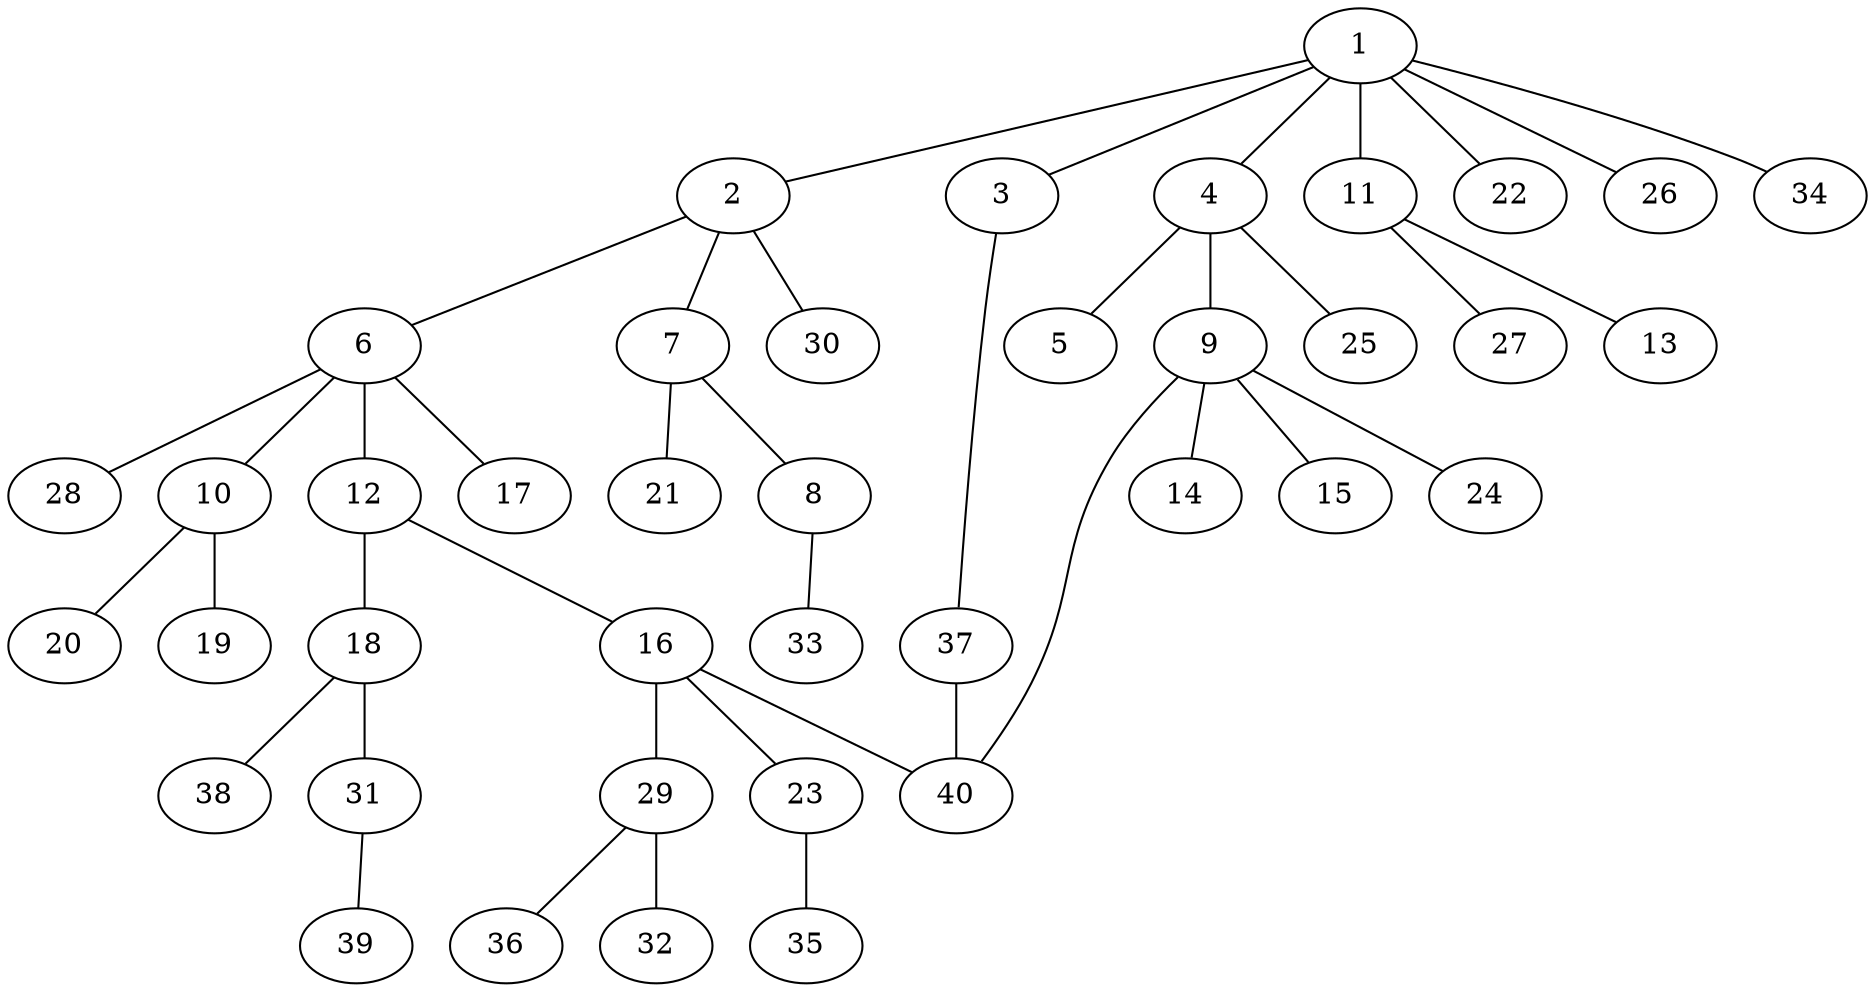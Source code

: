 graph graphname {1--2
1--3
1--4
1--11
1--22
1--26
1--34
2--6
2--7
2--30
3--37
4--5
4--9
4--25
6--10
6--12
6--17
6--28
7--8
7--21
8--33
9--14
9--15
9--24
9--40
10--19
10--20
11--13
11--27
12--16
12--18
16--23
16--29
16--40
18--31
18--38
23--35
29--32
29--36
31--39
37--40
}